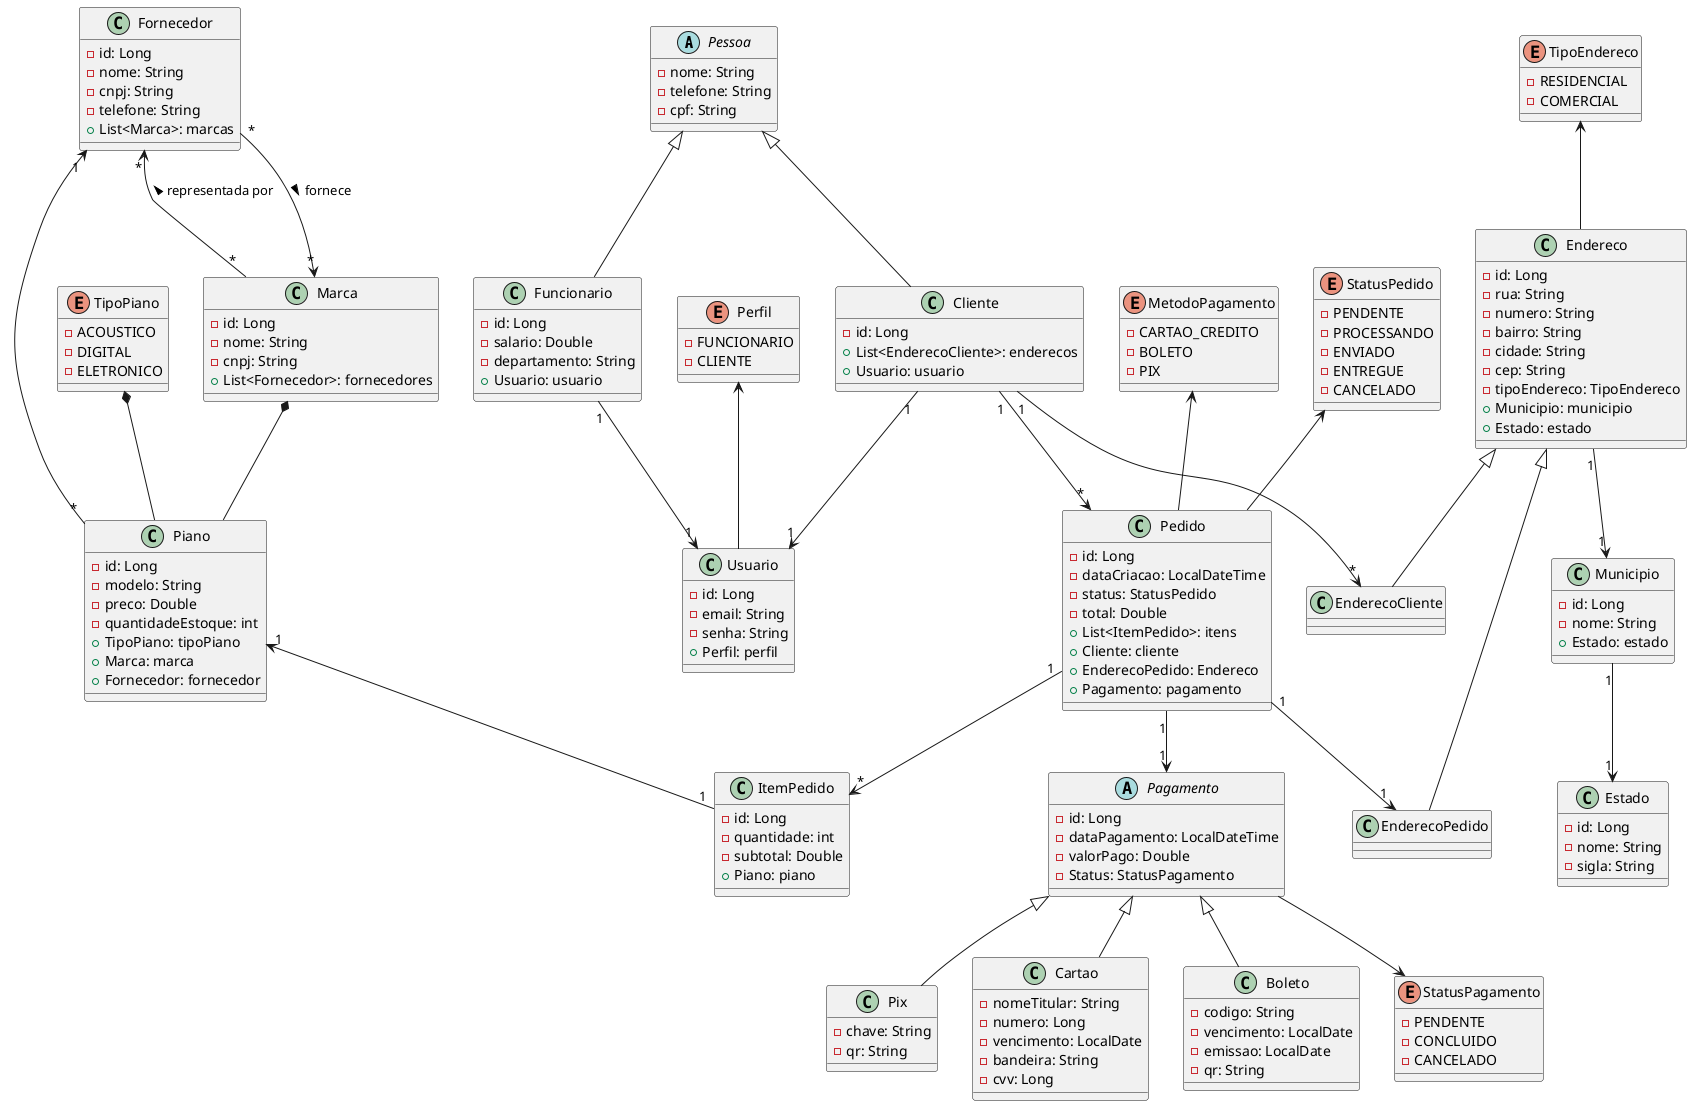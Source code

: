 @startuml
abstract class Pessoa {
  - nome: String
  - telefone: String
  - cpf: String
}

class Usuario {
  - id: Long
  - email: String
  - senha: String
  + Perfil: perfil
}

class Funcionario extends Pessoa {
  - id: Long
  - salario: Double
  - departamento: String
  + Usuario: usuario
}

class Cliente extends Pessoa {
  - id: Long
  + List<EnderecoCliente>: enderecos
  + Usuario: usuario
}

class Fornecedor {
  - id: Long
  - nome: String
  - cnpj: String
  - telefone: String
  + List<Marca>: marcas
}

class Marca {
  - id: Long
  - nome: String
  - cnpj: String
  + List<Fornecedor>: fornecedores
}

class Piano {
  - id: Long
  - modelo: String
  - preco: Double
  - quantidadeEstoque: int
  + TipoPiano: tipoPiano
  + Marca: marca
  + Fornecedor: fornecedor
}

class Pedido {
  - id: Long
  - dataCriacao: LocalDateTime
  - status: StatusPedido
  - total: Double
  + List<ItemPedido>: itens
  + Cliente: cliente
  + EnderecoPedido: Endereco
  + Pagamento: pagamento
}

class ItemPedido {
  - id: Long
  - quantidade: int
  - subtotal: Double
  + Piano: piano
}

abstract class Pagamento {
  - id: Long
  - dataPagamento: LocalDateTime
  - valorPago: Double
  - Status: StatusPagamento 
}

class Pix extends Pagamento {
  - chave: String
  - qr: String
}

class Cartao extends Pagamento {
  - nomeTitular: String
  - numero: Long
  - vencimento: LocalDate
  - bandeira: String
  - cvv: Long
}

class Boleto extends Pagamento {
  - codigo: String
  - vencimento: LocalDate
  - emissao: LocalDate
  - qr: String
}

class Endereco {
  - id: Long
  - rua: String
  - numero: String
  - bairro: String
  - cidade: String
  - cep: String
  - tipoEndereco: TipoEndereco
  + Municipio: municipio
  + Estado: estado
}

class Municipio {
  - id: Long
  - nome: String
  + Estado: estado
}

class Estado {
  - id: Long
  - nome: String
  - sigla: String
}

class EnderecoPedido extends Endereco {}
class EnderecoCliente extends Endereco {}

enum TipoPiano {
  - ACOUSTICO
  - DIGITAL
  - ELETRONICO
}

enum StatusPedido {
  - PENDENTE
  - PROCESSANDO
  - ENVIADO
  - ENTREGUE
  - CANCELADO
}

enum TipoEndereco {
  - RESIDENCIAL
  - COMERCIAL
}

enum MetodoPagamento {
  - CARTAO_CREDITO
  - BOLETO
  - PIX
}

enum StatusPagamento {
  - PENDENTE
  - CONCLUIDO
  - CANCELADO
}

enum Perfil {
  - FUNCIONARIO
  - CLIENTE
}

Cliente "1" --> "*" Pedido
Pedido "1" --> "*" ItemPedido
ItemPedido "1" -up-> "1" Piano
Pedido "1" --> "1" EnderecoPedido
Pedido "1" --> "1" Pagamento
StatusPedido <-- Pedido
Fornecedor "*" --> "*" Marca : fornece >
Marca "*" --> "*" Fornecedor : representada por >
Fornecedor "1" <-- "*" Piano
Endereco "1" --> "1" Municipio
TipoEndereco <-- Endereco
Municipio "1" --> "1" Estado
MetodoPagamento <-- Pedido
StatusPagamento <-up- Pagamento
TipoPiano *-- Piano
Perfil <-- Usuario
Marca *-- Piano
Cliente "1" --> "*" EnderecoCliente
Cliente "1" --> "1" Usuario
Funcionario "1" --> "1" Usuario
@enduml

